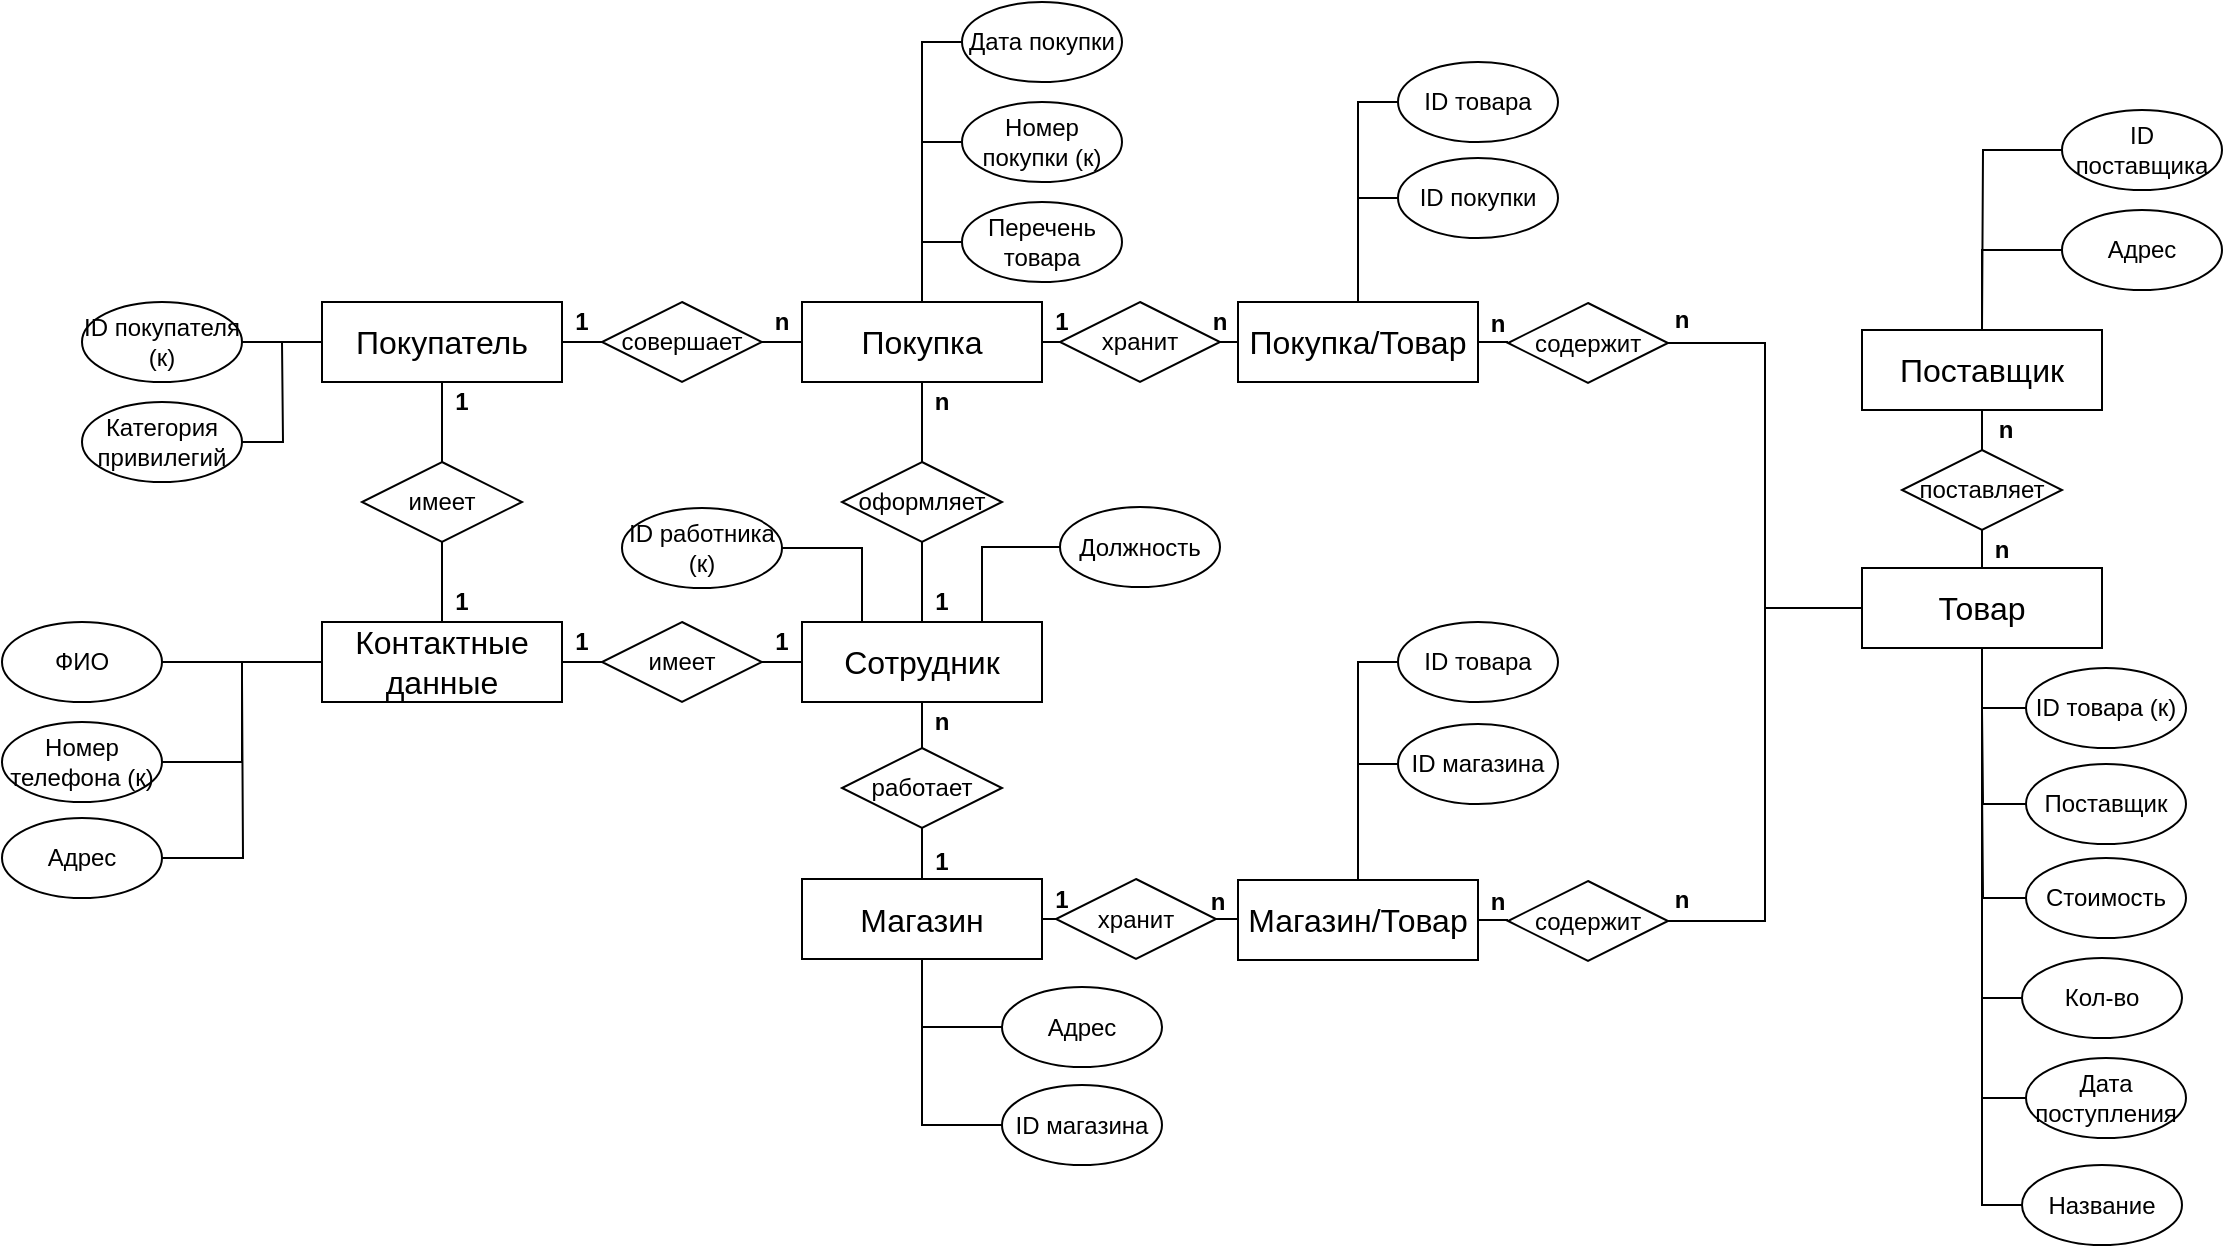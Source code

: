 <mxfile version="12.1.9" type="device" pages="1"><diagram id="zmiQb7vrKhOMIlfVePb3" name="Page-1"><mxGraphModel dx="2577" dy="832" grid="1" gridSize="10" guides="1" tooltips="1" connect="1" arrows="1" fold="1" page="1" pageScale="1" pageWidth="1169" pageHeight="827" math="0" shadow="0"><root><mxCell id="0"/><mxCell id="1" parent="0"/><mxCell id="eFTiGl2WhzrWJMyxKBmR-33" style="edgeStyle=orthogonalEdgeStyle;rounded=0;orthogonalLoop=1;jettySize=auto;html=1;exitX=1;exitY=0.5;exitDx=0;exitDy=0;entryX=0;entryY=0.5;entryDx=0;entryDy=0;endArrow=none;endFill=0;" parent="1" source="OuwIrMO5nmPDXUJ-Vty_-2" target="eFTiGl2WhzrWJMyxKBmR-31" edge="1"><mxGeometry relative="1" as="geometry"/></mxCell><mxCell id="OuwIrMO5nmPDXUJ-Vty_-2" value="&lt;span style=&quot;font-size: 16px&quot;&gt;Магазин&lt;/span&gt;" style="rounded=0;whiteSpace=wrap;html=1;" parent="1" vertex="1"><mxGeometry x="310" y="459.5" width="120" height="40" as="geometry"/></mxCell><mxCell id="OuwIrMO5nmPDXUJ-Vty_-4" value="&lt;font style=&quot;font-size: 16px&quot;&gt;Сотрудник&lt;/font&gt;" style="rounded=0;whiteSpace=wrap;html=1;" parent="1" vertex="1"><mxGeometry x="310" y="331" width="120" height="40" as="geometry"/></mxCell><mxCell id="OuwIrMO5nmPDXUJ-Vty_-20" style="edgeStyle=orthogonalEdgeStyle;rounded=0;orthogonalLoop=1;jettySize=auto;html=1;exitX=0.5;exitY=1;exitDx=0;exitDy=0;entryX=0.5;entryY=0;entryDx=0;entryDy=0;endArrow=none;endFill=0;" parent="1" source="OuwIrMO5nmPDXUJ-Vty_-5" target="OuwIrMO5nmPDXUJ-Vty_-12" edge="1"><mxGeometry relative="1" as="geometry"/></mxCell><mxCell id="Cdihh92fq8XEKuTYiobL-5" style="edgeStyle=orthogonalEdgeStyle;rounded=0;orthogonalLoop=1;jettySize=auto;html=1;exitX=1;exitY=0.5;exitDx=0;exitDy=0;entryX=0;entryY=0.5;entryDx=0;entryDy=0;endArrow=none;endFill=0;" parent="1" source="OuwIrMO5nmPDXUJ-Vty_-5" target="Cdihh92fq8XEKuTYiobL-4" edge="1"><mxGeometry relative="1" as="geometry"/></mxCell><mxCell id="OuwIrMO5nmPDXUJ-Vty_-5" value="&lt;span style=&quot;font-size: 16px&quot;&gt;Покупка&lt;/span&gt;" style="rounded=0;whiteSpace=wrap;html=1;" parent="1" vertex="1"><mxGeometry x="310" y="171" width="120" height="40" as="geometry"/></mxCell><mxCell id="OuwIrMO5nmPDXUJ-Vty_-6" value="&lt;font style=&quot;font-size: 16px&quot;&gt;Покупатель&lt;/font&gt;" style="rounded=0;whiteSpace=wrap;html=1;" parent="1" vertex="1"><mxGeometry x="70" y="171" width="120" height="40" as="geometry"/></mxCell><mxCell id="Cdihh92fq8XEKuTYiobL-11" style="edgeStyle=orthogonalEdgeStyle;rounded=0;orthogonalLoop=1;jettySize=auto;html=1;entryX=0;entryY=0.5;entryDx=0;entryDy=0;endArrow=none;endFill=0;" parent="1" source="OuwIrMO5nmPDXUJ-Vty_-7" target="Cdihh92fq8XEKuTYiobL-9" edge="1"><mxGeometry relative="1" as="geometry"/></mxCell><mxCell id="Cdihh92fq8XEKuTYiobL-12" style="edgeStyle=orthogonalEdgeStyle;rounded=0;orthogonalLoop=1;jettySize=auto;html=1;entryX=0;entryY=0.5;entryDx=0;entryDy=0;endArrow=none;endFill=0;" parent="1" source="OuwIrMO5nmPDXUJ-Vty_-7" target="Cdihh92fq8XEKuTYiobL-10" edge="1"><mxGeometry relative="1" as="geometry"/></mxCell><mxCell id="zJJiHPfxI8swCrOn0OtU-17" style="edgeStyle=orthogonalEdgeStyle;rounded=0;orthogonalLoop=1;jettySize=auto;html=1;exitX=0.5;exitY=1;exitDx=0;exitDy=0;entryX=0;entryY=0.5;entryDx=0;entryDy=0;endArrow=none;endFill=0;" edge="1" parent="1" source="OuwIrMO5nmPDXUJ-Vty_-7" target="zJJiHPfxI8swCrOn0OtU-16"><mxGeometry relative="1" as="geometry"/></mxCell><mxCell id="OuwIrMO5nmPDXUJ-Vty_-7" value="&lt;font style=&quot;font-size: 16px&quot;&gt;Товар&lt;/font&gt;" style="rounded=0;whiteSpace=wrap;html=1;" parent="1" vertex="1"><mxGeometry x="840" y="304" width="120" height="40" as="geometry"/></mxCell><mxCell id="OuwIrMO5nmPDXUJ-Vty_-8" value="&lt;font style=&quot;font-size: 16px&quot;&gt;Поставщик&lt;/font&gt;" style="rounded=0;whiteSpace=wrap;html=1;" parent="1" vertex="1"><mxGeometry x="840" y="185" width="120" height="40" as="geometry"/></mxCell><mxCell id="OuwIrMO5nmPDXUJ-Vty_-18" style="edgeStyle=orthogonalEdgeStyle;rounded=0;orthogonalLoop=1;jettySize=auto;html=1;exitX=0;exitY=0.5;exitDx=0;exitDy=0;entryX=1;entryY=0.5;entryDx=0;entryDy=0;endArrow=none;endFill=0;" parent="1" source="OuwIrMO5nmPDXUJ-Vty_-11" target="OuwIrMO5nmPDXUJ-Vty_-6" edge="1"><mxGeometry relative="1" as="geometry"/></mxCell><mxCell id="OuwIrMO5nmPDXUJ-Vty_-19" style="edgeStyle=orthogonalEdgeStyle;rounded=0;orthogonalLoop=1;jettySize=auto;html=1;exitX=1;exitY=0.5;exitDx=0;exitDy=0;entryX=0;entryY=0.5;entryDx=0;entryDy=0;endArrow=none;endFill=0;" parent="1" source="OuwIrMO5nmPDXUJ-Vty_-11" target="OuwIrMO5nmPDXUJ-Vty_-5" edge="1"><mxGeometry relative="1" as="geometry"/></mxCell><mxCell id="OuwIrMO5nmPDXUJ-Vty_-11" value="совершает" style="rhombus;whiteSpace=wrap;html=1;" parent="1" vertex="1"><mxGeometry x="210" y="171" width="80" height="40" as="geometry"/></mxCell><mxCell id="OuwIrMO5nmPDXUJ-Vty_-21" style="edgeStyle=orthogonalEdgeStyle;rounded=0;orthogonalLoop=1;jettySize=auto;html=1;exitX=0.5;exitY=1;exitDx=0;exitDy=0;entryX=0.5;entryY=0;entryDx=0;entryDy=0;endArrow=none;endFill=0;" parent="1" source="OuwIrMO5nmPDXUJ-Vty_-12" target="OuwIrMO5nmPDXUJ-Vty_-4" edge="1"><mxGeometry relative="1" as="geometry"/></mxCell><mxCell id="OuwIrMO5nmPDXUJ-Vty_-12" value="оформляет" style="rhombus;whiteSpace=wrap;html=1;" parent="1" vertex="1"><mxGeometry x="330" y="251" width="80" height="40" as="geometry"/></mxCell><mxCell id="eFTiGl2WhzrWJMyxKBmR-6" style="edgeStyle=orthogonalEdgeStyle;rounded=0;orthogonalLoop=1;jettySize=auto;html=1;exitX=1;exitY=0.5;exitDx=0;exitDy=0;entryX=0;entryY=0.5;entryDx=0;entryDy=0;endArrow=none;endFill=0;" parent="1" source="OuwIrMO5nmPDXUJ-Vty_-14" target="OuwIrMO5nmPDXUJ-Vty_-4" edge="1"><mxGeometry relative="1" as="geometry"/></mxCell><mxCell id="OuwIrMO5nmPDXUJ-Vty_-14" value="имеет" style="rhombus;whiteSpace=wrap;html=1;" parent="1" vertex="1"><mxGeometry x="210" y="331" width="80" height="40" as="geometry"/></mxCell><mxCell id="OuwIrMO5nmPDXUJ-Vty_-30" value="&lt;b&gt;n&lt;/b&gt;" style="text;html=1;strokeColor=none;fillColor=none;align=center;verticalAlign=middle;whiteSpace=wrap;rounded=0;" parent="1" vertex="1"><mxGeometry x="290" y="171" width="20" height="20" as="geometry"/></mxCell><mxCell id="OuwIrMO5nmPDXUJ-Vty_-31" value="&lt;b&gt;1&lt;/b&gt;" style="text;html=1;strokeColor=none;fillColor=none;align=center;verticalAlign=middle;whiteSpace=wrap;rounded=0;" parent="1" vertex="1"><mxGeometry x="370" y="311" width="20" height="20" as="geometry"/></mxCell><mxCell id="OuwIrMO5nmPDXUJ-Vty_-32" value="&lt;b&gt;n&lt;/b&gt;" style="text;html=1;strokeColor=none;fillColor=none;align=center;verticalAlign=middle;whiteSpace=wrap;rounded=0;" parent="1" vertex="1"><mxGeometry x="370" y="211" width="20" height="20" as="geometry"/></mxCell><mxCell id="OuwIrMO5nmPDXUJ-Vty_-33" value="&lt;b&gt;1&lt;/b&gt;" style="text;html=1;strokeColor=none;fillColor=none;align=center;verticalAlign=middle;whiteSpace=wrap;rounded=0;" parent="1" vertex="1"><mxGeometry x="190" y="171" width="20" height="20" as="geometry"/></mxCell><mxCell id="Swuz4uHboD_zK8-tp5rB-11" style="edgeStyle=orthogonalEdgeStyle;rounded=0;orthogonalLoop=1;jettySize=auto;html=1;exitX=1;exitY=0.5;exitDx=0;exitDy=0;entryX=0;entryY=0.5;entryDx=0;entryDy=0;endArrow=none;endFill=0;" parent="1" source="Swuz4uHboD_zK8-tp5rB-7" target="OuwIrMO5nmPDXUJ-Vty_-6" edge="1"><mxGeometry relative="1" as="geometry"/></mxCell><mxCell id="Swuz4uHboD_zK8-tp5rB-7" value="ID покупателя (к)" style="ellipse;whiteSpace=wrap;html=1;" parent="1" vertex="1"><mxGeometry x="-50" y="171" width="80" height="40" as="geometry"/></mxCell><mxCell id="CBtyfH_Jb0I9ln5cuDqD-9" style="edgeStyle=orthogonalEdgeStyle;rounded=0;orthogonalLoop=1;jettySize=auto;html=1;exitX=1;exitY=0.5;exitDx=0;exitDy=0;endArrow=none;endFill=0;" parent="1" source="Swuz4uHboD_zK8-tp5rB-9" edge="1"><mxGeometry relative="1" as="geometry"><mxPoint x="50" y="191" as="targetPoint"/></mxGeometry></mxCell><mxCell id="Swuz4uHboD_zK8-tp5rB-9" value="Категория привилегий" style="ellipse;whiteSpace=wrap;html=1;" parent="1" vertex="1"><mxGeometry x="-50" y="221" width="80" height="40" as="geometry"/></mxCell><mxCell id="eFTiGl2WhzrWJMyxKBmR-16" style="edgeStyle=orthogonalEdgeStyle;rounded=0;orthogonalLoop=1;jettySize=auto;html=1;exitX=1;exitY=0.5;exitDx=0;exitDy=0;entryX=0.25;entryY=0;entryDx=0;entryDy=0;endArrow=none;endFill=0;" parent="1" source="Swuz4uHboD_zK8-tp5rB-14" target="OuwIrMO5nmPDXUJ-Vty_-4" edge="1"><mxGeometry relative="1" as="geometry"/></mxCell><mxCell id="Swuz4uHboD_zK8-tp5rB-14" value="ID работника (к)" style="ellipse;whiteSpace=wrap;html=1;" parent="1" vertex="1"><mxGeometry x="220" y="274" width="80" height="40" as="geometry"/></mxCell><mxCell id="eFTiGl2WhzrWJMyxKBmR-20" style="edgeStyle=orthogonalEdgeStyle;rounded=0;orthogonalLoop=1;jettySize=auto;html=1;exitX=0;exitY=0.5;exitDx=0;exitDy=0;entryX=0.75;entryY=0;entryDx=0;entryDy=0;endArrow=none;endFill=0;" parent="1" source="Swuz4uHboD_zK8-tp5rB-15" target="OuwIrMO5nmPDXUJ-Vty_-4" edge="1"><mxGeometry relative="1" as="geometry"/></mxCell><mxCell id="Swuz4uHboD_zK8-tp5rB-15" value="Должность" style="ellipse;whiteSpace=wrap;html=1;" parent="1" vertex="1"><mxGeometry x="439" y="273.5" width="80" height="40" as="geometry"/></mxCell><mxCell id="eFTiGl2WhzrWJMyxKBmR-7" style="edgeStyle=orthogonalEdgeStyle;rounded=0;orthogonalLoop=1;jettySize=auto;html=1;exitX=0;exitY=0.5;exitDx=0;exitDy=0;entryX=0.5;entryY=1;entryDx=0;entryDy=0;endArrow=none;endFill=0;" parent="1" source="Swuz4uHboD_zK8-tp5rB-19" target="OuwIrMO5nmPDXUJ-Vty_-2" edge="1"><mxGeometry relative="1" as="geometry"/></mxCell><mxCell id="Swuz4uHboD_zK8-tp5rB-19" value="Адрес" style="ellipse;whiteSpace=wrap;html=1;" parent="1" vertex="1"><mxGeometry x="410" y="513.5" width="80" height="40" as="geometry"/></mxCell><mxCell id="eFTiGl2WhzrWJMyxKBmR-9" style="edgeStyle=orthogonalEdgeStyle;rounded=0;orthogonalLoop=1;jettySize=auto;html=1;exitX=0;exitY=0.5;exitDx=0;exitDy=0;entryX=0.5;entryY=1;entryDx=0;entryDy=0;endArrow=none;endFill=0;" parent="1" source="Swuz4uHboD_zK8-tp5rB-20" target="OuwIrMO5nmPDXUJ-Vty_-2" edge="1"><mxGeometry relative="1" as="geometry"/></mxCell><mxCell id="Swuz4uHboD_zK8-tp5rB-20" value="ID магазина" style="ellipse;whiteSpace=wrap;html=1;" parent="1" vertex="1"><mxGeometry x="410" y="562.5" width="80" height="40" as="geometry"/></mxCell><mxCell id="FD8gEpoqzjcUlSWHcxY7-4" style="edgeStyle=orthogonalEdgeStyle;rounded=0;orthogonalLoop=1;jettySize=auto;html=1;exitX=0;exitY=0.5;exitDx=0;exitDy=0;entryX=0.5;entryY=0;entryDx=0;entryDy=0;endArrow=none;endFill=0;" parent="1" source="e9YL9aSAjXZ_vt0Sw8lu-1" target="OuwIrMO5nmPDXUJ-Vty_-5" edge="1"><mxGeometry relative="1" as="geometry"/></mxCell><mxCell id="e9YL9aSAjXZ_vt0Sw8lu-1" value="Дата покупки" style="ellipse;whiteSpace=wrap;html=1;" parent="1" vertex="1"><mxGeometry x="390" y="21" width="80" height="40" as="geometry"/></mxCell><mxCell id="FD8gEpoqzjcUlSWHcxY7-8" style="edgeStyle=orthogonalEdgeStyle;rounded=0;orthogonalLoop=1;jettySize=auto;html=1;exitX=0;exitY=0.5;exitDx=0;exitDy=0;endArrow=none;endFill=0;" parent="1" source="e9YL9aSAjXZ_vt0Sw8lu-2" edge="1"><mxGeometry relative="1" as="geometry"><mxPoint x="370.2" y="91.2" as="targetPoint"/></mxGeometry></mxCell><mxCell id="e9YL9aSAjXZ_vt0Sw8lu-2" value="Номер покупки (к)" style="ellipse;whiteSpace=wrap;html=1;" parent="1" vertex="1"><mxGeometry x="390" y="71" width="80" height="40" as="geometry"/></mxCell><mxCell id="FD8gEpoqzjcUlSWHcxY7-7" style="edgeStyle=orthogonalEdgeStyle;rounded=0;orthogonalLoop=1;jettySize=auto;html=1;exitX=0;exitY=0.5;exitDx=0;exitDy=0;endArrow=none;endFill=0;" parent="1" source="e9YL9aSAjXZ_vt0Sw8lu-3" edge="1"><mxGeometry relative="1" as="geometry"><mxPoint x="370.2" y="141.2" as="targetPoint"/></mxGeometry></mxCell><mxCell id="e9YL9aSAjXZ_vt0Sw8lu-3" value="Перечень товара" style="ellipse;whiteSpace=wrap;html=1;" parent="1" vertex="1"><mxGeometry x="390" y="121" width="80" height="40" as="geometry"/></mxCell><mxCell id="e9YL9aSAjXZ_vt0Sw8lu-23" style="edgeStyle=orthogonalEdgeStyle;rounded=0;orthogonalLoop=1;jettySize=auto;html=1;exitX=0;exitY=0.5;exitDx=0;exitDy=0;endArrow=none;endFill=0;" parent="1" source="e9YL9aSAjXZ_vt0Sw8lu-7" edge="1"><mxGeometry relative="1" as="geometry"><mxPoint x="900" y="413.5" as="targetPoint"/></mxGeometry></mxCell><mxCell id="e9YL9aSAjXZ_vt0Sw8lu-7" value="Стоимость" style="ellipse;whiteSpace=wrap;html=1;" parent="1" vertex="1"><mxGeometry x="922" y="449" width="80" height="40" as="geometry"/></mxCell><mxCell id="e9YL9aSAjXZ_vt0Sw8lu-22" style="edgeStyle=orthogonalEdgeStyle;rounded=0;orthogonalLoop=1;jettySize=auto;html=1;exitX=0;exitY=0.5;exitDx=0;exitDy=0;endArrow=none;endFill=0;" parent="1" source="e9YL9aSAjXZ_vt0Sw8lu-8" edge="1"><mxGeometry relative="1" as="geometry"><mxPoint x="900" y="375" as="targetPoint"/></mxGeometry></mxCell><mxCell id="e9YL9aSAjXZ_vt0Sw8lu-8" value="Поставщик" style="ellipse;whiteSpace=wrap;html=1;" parent="1" vertex="1"><mxGeometry x="922" y="402" width="80" height="40" as="geometry"/></mxCell><mxCell id="e9YL9aSAjXZ_vt0Sw8lu-21" style="edgeStyle=orthogonalEdgeStyle;rounded=0;orthogonalLoop=1;jettySize=auto;html=1;exitX=0;exitY=0.5;exitDx=0;exitDy=0;entryX=0.5;entryY=1;entryDx=0;entryDy=0;endArrow=none;endFill=0;" parent="1" source="e9YL9aSAjXZ_vt0Sw8lu-9" target="OuwIrMO5nmPDXUJ-Vty_-7" edge="1"><mxGeometry relative="1" as="geometry"/></mxCell><mxCell id="e9YL9aSAjXZ_vt0Sw8lu-9" value="ID товара (к)" style="ellipse;whiteSpace=wrap;html=1;" parent="1" vertex="1"><mxGeometry x="922" y="354" width="80" height="40" as="geometry"/></mxCell><mxCell id="e9YL9aSAjXZ_vt0Sw8lu-18" style="edgeStyle=orthogonalEdgeStyle;rounded=0;orthogonalLoop=1;jettySize=auto;html=1;exitX=0;exitY=0.5;exitDx=0;exitDy=0;entryX=0.5;entryY=0;entryDx=0;entryDy=0;endArrow=none;endFill=0;" parent="1" source="e9YL9aSAjXZ_vt0Sw8lu-15" target="OuwIrMO5nmPDXUJ-Vty_-8" edge="1"><mxGeometry relative="1" as="geometry"/></mxCell><mxCell id="e9YL9aSAjXZ_vt0Sw8lu-15" value="Адрес" style="ellipse;whiteSpace=wrap;html=1;" parent="1" vertex="1"><mxGeometry x="940" y="125" width="80" height="40" as="geometry"/></mxCell><mxCell id="e9YL9aSAjXZ_vt0Sw8lu-19" style="edgeStyle=orthogonalEdgeStyle;rounded=0;orthogonalLoop=1;jettySize=auto;html=1;exitX=0;exitY=0.5;exitDx=0;exitDy=0;endArrow=none;endFill=0;" parent="1" source="e9YL9aSAjXZ_vt0Sw8lu-16" edge="1"><mxGeometry relative="1" as="geometry"><mxPoint x="900" y="185" as="targetPoint"/></mxGeometry></mxCell><mxCell id="e9YL9aSAjXZ_vt0Sw8lu-16" value="ID поставщика" style="ellipse;whiteSpace=wrap;html=1;" parent="1" vertex="1"><mxGeometry x="940" y="75" width="80" height="40" as="geometry"/></mxCell><mxCell id="eFTiGl2WhzrWJMyxKBmR-5" style="edgeStyle=orthogonalEdgeStyle;rounded=0;orthogonalLoop=1;jettySize=auto;html=1;exitX=1;exitY=0.5;exitDx=0;exitDy=0;entryX=0;entryY=0.5;entryDx=0;entryDy=0;endArrow=none;endFill=0;" parent="1" source="eFTiGl2WhzrWJMyxKBmR-1" target="OuwIrMO5nmPDXUJ-Vty_-14" edge="1"><mxGeometry relative="1" as="geometry"/></mxCell><mxCell id="eFTiGl2WhzrWJMyxKBmR-1" value="&lt;span style=&quot;font-size: 16px&quot;&gt;Контактные данные&lt;/span&gt;" style="rounded=0;whiteSpace=wrap;html=1;" parent="1" vertex="1"><mxGeometry x="70" y="331" width="120" height="40" as="geometry"/></mxCell><mxCell id="eFTiGl2WhzrWJMyxKBmR-3" style="edgeStyle=orthogonalEdgeStyle;rounded=0;orthogonalLoop=1;jettySize=auto;html=1;exitX=0.5;exitY=0;exitDx=0;exitDy=0;entryX=0.5;entryY=1;entryDx=0;entryDy=0;endArrow=none;endFill=0;" parent="1" source="eFTiGl2WhzrWJMyxKBmR-2" target="OuwIrMO5nmPDXUJ-Vty_-6" edge="1"><mxGeometry relative="1" as="geometry"/></mxCell><mxCell id="eFTiGl2WhzrWJMyxKBmR-4" style="edgeStyle=orthogonalEdgeStyle;rounded=0;orthogonalLoop=1;jettySize=auto;html=1;exitX=0.5;exitY=1;exitDx=0;exitDy=0;entryX=0.5;entryY=0;entryDx=0;entryDy=0;endArrow=none;endFill=0;" parent="1" source="eFTiGl2WhzrWJMyxKBmR-2" target="eFTiGl2WhzrWJMyxKBmR-1" edge="1"><mxGeometry relative="1" as="geometry"/></mxCell><mxCell id="eFTiGl2WhzrWJMyxKBmR-2" value="имеет" style="rhombus;whiteSpace=wrap;html=1;" parent="1" vertex="1"><mxGeometry x="90" y="251" width="80" height="40" as="geometry"/></mxCell><mxCell id="eFTiGl2WhzrWJMyxKBmR-35" style="edgeStyle=orthogonalEdgeStyle;rounded=0;orthogonalLoop=1;jettySize=auto;html=1;exitX=1;exitY=0.5;exitDx=0;exitDy=0;entryX=0;entryY=0.5;entryDx=0;entryDy=0;endArrow=none;endFill=0;" parent="1" source="eFTiGl2WhzrWJMyxKBmR-24" target="eFTiGl2WhzrWJMyxKBmR-32" edge="1"><mxGeometry relative="1" as="geometry"/></mxCell><mxCell id="zJJiHPfxI8swCrOn0OtU-9" style="edgeStyle=orthogonalEdgeStyle;rounded=0;orthogonalLoop=1;jettySize=auto;html=1;exitX=0.5;exitY=0;exitDx=0;exitDy=0;entryX=0;entryY=0.5;entryDx=0;entryDy=0;endArrow=none;endFill=0;" edge="1" parent="1" source="eFTiGl2WhzrWJMyxKBmR-24" target="zJJiHPfxI8swCrOn0OtU-4"><mxGeometry relative="1" as="geometry"/></mxCell><mxCell id="zJJiHPfxI8swCrOn0OtU-10" style="edgeStyle=orthogonalEdgeStyle;rounded=0;orthogonalLoop=1;jettySize=auto;html=1;exitX=0.5;exitY=0;exitDx=0;exitDy=0;entryX=0;entryY=0.5;entryDx=0;entryDy=0;endArrow=none;endFill=0;" edge="1" parent="1" source="eFTiGl2WhzrWJMyxKBmR-24" target="zJJiHPfxI8swCrOn0OtU-5"><mxGeometry relative="1" as="geometry"/></mxCell><mxCell id="eFTiGl2WhzrWJMyxKBmR-24" value="&lt;span style=&quot;font-size: 16px&quot;&gt;Магазин/Товар&lt;/span&gt;" style="rounded=0;whiteSpace=wrap;html=1;" parent="1" vertex="1"><mxGeometry x="528" y="460" width="120" height="40" as="geometry"/></mxCell><mxCell id="eFTiGl2WhzrWJMyxKBmR-27" style="edgeStyle=orthogonalEdgeStyle;rounded=0;orthogonalLoop=1;jettySize=auto;html=1;exitX=0.5;exitY=0;exitDx=0;exitDy=0;entryX=0.5;entryY=1;entryDx=0;entryDy=0;endArrow=none;endFill=0;" parent="1" source="eFTiGl2WhzrWJMyxKBmR-25" target="OuwIrMO5nmPDXUJ-Vty_-4" edge="1"><mxGeometry relative="1" as="geometry"/></mxCell><mxCell id="eFTiGl2WhzrWJMyxKBmR-28" style="edgeStyle=orthogonalEdgeStyle;rounded=0;orthogonalLoop=1;jettySize=auto;html=1;exitX=0.5;exitY=1;exitDx=0;exitDy=0;entryX=0.5;entryY=0;entryDx=0;entryDy=0;endArrow=none;endFill=0;" parent="1" source="eFTiGl2WhzrWJMyxKBmR-25" target="OuwIrMO5nmPDXUJ-Vty_-2" edge="1"><mxGeometry relative="1" as="geometry"/></mxCell><mxCell id="eFTiGl2WhzrWJMyxKBmR-25" value="работает" style="rhombus;whiteSpace=wrap;html=1;" parent="1" vertex="1"><mxGeometry x="330" y="394" width="80" height="40" as="geometry"/></mxCell><mxCell id="eFTiGl2WhzrWJMyxKBmR-29" value="&lt;b&gt;1&lt;/b&gt;" style="text;html=1;strokeColor=none;fillColor=none;align=center;verticalAlign=middle;whiteSpace=wrap;rounded=0;" parent="1" vertex="1"><mxGeometry x="370" y="441" width="20" height="20" as="geometry"/></mxCell><mxCell id="eFTiGl2WhzrWJMyxKBmR-30" value="&lt;b&gt;n&lt;/b&gt;" style="text;html=1;strokeColor=none;fillColor=none;align=center;verticalAlign=middle;whiteSpace=wrap;rounded=0;" parent="1" vertex="1"><mxGeometry x="370" y="371" width="20" height="20" as="geometry"/></mxCell><mxCell id="eFTiGl2WhzrWJMyxKBmR-34" style="edgeStyle=orthogonalEdgeStyle;rounded=0;orthogonalLoop=1;jettySize=auto;html=1;exitX=1;exitY=0.5;exitDx=0;exitDy=0;entryX=0;entryY=0.5;entryDx=0;entryDy=0;endArrow=none;endFill=0;" parent="1" source="eFTiGl2WhzrWJMyxKBmR-31" target="eFTiGl2WhzrWJMyxKBmR-24" edge="1"><mxGeometry relative="1" as="geometry"/></mxCell><mxCell id="eFTiGl2WhzrWJMyxKBmR-31" value="хранит" style="rhombus;whiteSpace=wrap;html=1;" parent="1" vertex="1"><mxGeometry x="437" y="459.5" width="80" height="40" as="geometry"/></mxCell><mxCell id="zJJiHPfxI8swCrOn0OtU-3" style="edgeStyle=orthogonalEdgeStyle;rounded=0;orthogonalLoop=1;jettySize=auto;html=1;exitX=1;exitY=0.5;exitDx=0;exitDy=0;entryX=0;entryY=0.5;entryDx=0;entryDy=0;endArrow=none;endFill=0;" edge="1" parent="1" source="eFTiGl2WhzrWJMyxKBmR-32" target="OuwIrMO5nmPDXUJ-Vty_-7"><mxGeometry relative="1" as="geometry"/></mxCell><mxCell id="eFTiGl2WhzrWJMyxKBmR-32" value="содержит" style="rhombus;whiteSpace=wrap;html=1;" parent="1" vertex="1"><mxGeometry x="663" y="460.5" width="80" height="40" as="geometry"/></mxCell><mxCell id="eFTiGl2WhzrWJMyxKBmR-38" style="edgeStyle=orthogonalEdgeStyle;rounded=0;orthogonalLoop=1;jettySize=auto;html=1;exitX=0.5;exitY=0;exitDx=0;exitDy=0;entryX=0.5;entryY=1;entryDx=0;entryDy=0;endArrow=none;endFill=0;" parent="1" source="eFTiGl2WhzrWJMyxKBmR-37" target="OuwIrMO5nmPDXUJ-Vty_-8" edge="1"><mxGeometry relative="1" as="geometry"/></mxCell><mxCell id="eFTiGl2WhzrWJMyxKBmR-39" style="edgeStyle=orthogonalEdgeStyle;rounded=0;orthogonalLoop=1;jettySize=auto;html=1;exitX=0.5;exitY=1;exitDx=0;exitDy=0;entryX=0.5;entryY=0;entryDx=0;entryDy=0;endArrow=none;endFill=0;" parent="1" source="eFTiGl2WhzrWJMyxKBmR-37" target="OuwIrMO5nmPDXUJ-Vty_-7" edge="1"><mxGeometry relative="1" as="geometry"/></mxCell><mxCell id="eFTiGl2WhzrWJMyxKBmR-37" value="поставляет" style="rhombus;whiteSpace=wrap;html=1;" parent="1" vertex="1"><mxGeometry x="860" y="245" width="80" height="40" as="geometry"/></mxCell><mxCell id="eFTiGl2WhzrWJMyxKBmR-40" value="&lt;span&gt;n&lt;/span&gt;" style="text;html=1;strokeColor=none;fillColor=none;align=center;verticalAlign=middle;whiteSpace=wrap;rounded=0;fontStyle=1" parent="1" vertex="1"><mxGeometry x="900" y="285" width="20" height="20" as="geometry"/></mxCell><mxCell id="eFTiGl2WhzrWJMyxKBmR-41" value="&lt;b&gt;n&lt;/b&gt;" style="text;html=1;strokeColor=none;fillColor=none;align=center;verticalAlign=middle;whiteSpace=wrap;rounded=0;" parent="1" vertex="1"><mxGeometry x="902" y="225" width="20" height="20" as="geometry"/></mxCell><mxCell id="eFTiGl2WhzrWJMyxKBmR-43" value="&lt;b&gt;n&lt;/b&gt;" style="text;html=1;strokeColor=none;fillColor=none;align=center;verticalAlign=middle;whiteSpace=wrap;rounded=0;" parent="1" vertex="1"><mxGeometry x="648" y="460.5" width="20" height="20" as="geometry"/></mxCell><mxCell id="eFTiGl2WhzrWJMyxKBmR-47" value="&lt;b&gt;1&lt;/b&gt;" style="text;html=1;strokeColor=none;fillColor=none;align=center;verticalAlign=middle;whiteSpace=wrap;rounded=0;" parent="1" vertex="1"><mxGeometry x="430" y="460" width="20" height="20" as="geometry"/></mxCell><mxCell id="eFTiGl2WhzrWJMyxKBmR-48" value="&lt;b&gt;n&lt;/b&gt;" style="text;html=1;strokeColor=none;fillColor=none;align=center;verticalAlign=middle;whiteSpace=wrap;rounded=0;" parent="1" vertex="1"><mxGeometry x="508" y="460.5" width="20" height="20" as="geometry"/></mxCell><mxCell id="eFTiGl2WhzrWJMyxKBmR-60" style="edgeStyle=orthogonalEdgeStyle;rounded=0;orthogonalLoop=1;jettySize=auto;html=1;exitX=1;exitY=0.5;exitDx=0;exitDy=0;entryX=0;entryY=0.5;entryDx=0;entryDy=0;endArrow=none;endFill=0;" parent="1" source="eFTiGl2WhzrWJMyxKBmR-51" target="eFTiGl2WhzrWJMyxKBmR-1" edge="1"><mxGeometry relative="1" as="geometry"/></mxCell><mxCell id="eFTiGl2WhzrWJMyxKBmR-51" value="ФИО" style="ellipse;whiteSpace=wrap;html=1;" parent="1" vertex="1"><mxGeometry x="-90" y="331" width="80" height="40" as="geometry"/></mxCell><mxCell id="eFTiGl2WhzrWJMyxKBmR-52" value="&lt;b&gt;1&lt;/b&gt;" style="text;html=1;strokeColor=none;fillColor=none;align=center;verticalAlign=middle;whiteSpace=wrap;rounded=0;" parent="1" vertex="1"><mxGeometry x="130" y="211" width="20" height="20" as="geometry"/></mxCell><mxCell id="eFTiGl2WhzrWJMyxKBmR-53" value="&lt;b&gt;1&lt;/b&gt;" style="text;html=1;strokeColor=none;fillColor=none;align=center;verticalAlign=middle;whiteSpace=wrap;rounded=0;" parent="1" vertex="1"><mxGeometry x="130" y="311" width="20" height="20" as="geometry"/></mxCell><mxCell id="eFTiGl2WhzrWJMyxKBmR-58" value="&lt;b&gt;1&lt;/b&gt;" style="text;html=1;strokeColor=none;fillColor=none;align=center;verticalAlign=middle;whiteSpace=wrap;rounded=0;" parent="1" vertex="1"><mxGeometry x="190" y="331" width="20" height="20" as="geometry"/></mxCell><mxCell id="eFTiGl2WhzrWJMyxKBmR-59" value="&lt;b&gt;1&lt;/b&gt;" style="text;html=1;strokeColor=none;fillColor=none;align=center;verticalAlign=middle;whiteSpace=wrap;rounded=0;" parent="1" vertex="1"><mxGeometry x="290" y="331" width="20" height="20" as="geometry"/></mxCell><mxCell id="zJJiHPfxI8swCrOn0OtU-14" style="edgeStyle=orthogonalEdgeStyle;rounded=0;orthogonalLoop=1;jettySize=auto;html=1;exitX=1;exitY=0.5;exitDx=0;exitDy=0;entryX=0;entryY=0.5;entryDx=0;entryDy=0;endArrow=none;endFill=0;" edge="1" parent="1" source="eFTiGl2WhzrWJMyxKBmR-61" target="eFTiGl2WhzrWJMyxKBmR-1"><mxGeometry relative="1" as="geometry"/></mxCell><mxCell id="eFTiGl2WhzrWJMyxKBmR-61" value="Номер телефона (к)" style="ellipse;whiteSpace=wrap;html=1;" parent="1" vertex="1"><mxGeometry x="-90" y="381" width="80" height="40" as="geometry"/></mxCell><mxCell id="CHhZQ_yvtnfm2G6tUuqW-4" value="&lt;b&gt;n&lt;/b&gt;" style="text;html=1;strokeColor=none;fillColor=none;align=center;verticalAlign=middle;whiteSpace=wrap;rounded=0;" parent="1" vertex="1"><mxGeometry x="740" y="460" width="20" height="20" as="geometry"/></mxCell><mxCell id="Cdihh92fq8XEKuTYiobL-6" value="" style="edgeStyle=orthogonalEdgeStyle;rounded=0;orthogonalLoop=1;jettySize=auto;html=1;endArrow=none;endFill=0;" parent="1" source="Cdihh92fq8XEKuTYiobL-3" target="Cdihh92fq8XEKuTYiobL-4" edge="1"><mxGeometry relative="1" as="geometry"/></mxCell><mxCell id="zJJiHPfxI8swCrOn0OtU-11" style="edgeStyle=orthogonalEdgeStyle;rounded=0;orthogonalLoop=1;jettySize=auto;html=1;exitX=0.5;exitY=0;exitDx=0;exitDy=0;entryX=0;entryY=0.5;entryDx=0;entryDy=0;endArrow=none;endFill=0;" edge="1" parent="1" source="Cdihh92fq8XEKuTYiobL-3" target="zJJiHPfxI8swCrOn0OtU-6"><mxGeometry relative="1" as="geometry"/></mxCell><mxCell id="zJJiHPfxI8swCrOn0OtU-12" style="edgeStyle=orthogonalEdgeStyle;rounded=0;orthogonalLoop=1;jettySize=auto;html=1;exitX=0.5;exitY=0;exitDx=0;exitDy=0;entryX=0;entryY=0.5;entryDx=0;entryDy=0;endArrow=none;endFill=0;" edge="1" parent="1" source="Cdihh92fq8XEKuTYiobL-3" target="zJJiHPfxI8swCrOn0OtU-7"><mxGeometry relative="1" as="geometry"/></mxCell><mxCell id="Cdihh92fq8XEKuTYiobL-3" value="&lt;span style=&quot;font-size: 16px&quot;&gt;Покупка/Товар&lt;/span&gt;" style="rounded=0;whiteSpace=wrap;html=1;" parent="1" vertex="1"><mxGeometry x="528" y="171" width="120" height="40" as="geometry"/></mxCell><mxCell id="Cdihh92fq8XEKuTYiobL-4" value="хранит" style="rhombus;whiteSpace=wrap;html=1;" parent="1" vertex="1"><mxGeometry x="439" y="171" width="80" height="40" as="geometry"/></mxCell><mxCell id="Cdihh92fq8XEKuTYiobL-7" value="&lt;b&gt;1&lt;/b&gt;" style="text;html=1;strokeColor=none;fillColor=none;align=center;verticalAlign=middle;whiteSpace=wrap;rounded=0;" parent="1" vertex="1"><mxGeometry x="430" y="171.071" width="20" height="20" as="geometry"/></mxCell><mxCell id="Cdihh92fq8XEKuTYiobL-8" value="&lt;b&gt;n&lt;/b&gt;" style="text;html=1;strokeColor=none;fillColor=none;align=center;verticalAlign=middle;whiteSpace=wrap;rounded=0;" parent="1" vertex="1"><mxGeometry x="509" y="170.929" width="20" height="20" as="geometry"/></mxCell><mxCell id="Cdihh92fq8XEKuTYiobL-9" value="Кол-во" style="ellipse;whiteSpace=wrap;html=1;" parent="1" vertex="1"><mxGeometry x="920" y="499" width="80" height="40" as="geometry"/></mxCell><mxCell id="Cdihh92fq8XEKuTYiobL-10" value="Дата поступления" style="ellipse;whiteSpace=wrap;html=1;" parent="1" vertex="1"><mxGeometry x="922" y="549" width="80" height="40" as="geometry"/></mxCell><mxCell id="Cdihh92fq8XEKuTYiobL-13" style="edgeStyle=orthogonalEdgeStyle;rounded=0;orthogonalLoop=1;jettySize=auto;html=1;exitX=1;exitY=0.5;exitDx=0;exitDy=0;entryX=0;entryY=0.5;entryDx=0;entryDy=0;endArrow=none;endFill=0;" parent="1" target="Cdihh92fq8XEKuTYiobL-15" edge="1"><mxGeometry relative="1" as="geometry"><mxPoint x="648" y="191" as="sourcePoint"/></mxGeometry></mxCell><mxCell id="zJJiHPfxI8swCrOn0OtU-1" style="edgeStyle=orthogonalEdgeStyle;rounded=0;orthogonalLoop=1;jettySize=auto;html=1;exitX=1;exitY=0.5;exitDx=0;exitDy=0;entryX=0;entryY=0.5;entryDx=0;entryDy=0;endArrow=none;endFill=0;" edge="1" parent="1" source="Cdihh92fq8XEKuTYiobL-15" target="OuwIrMO5nmPDXUJ-Vty_-7"><mxGeometry relative="1" as="geometry"/></mxCell><mxCell id="Cdihh92fq8XEKuTYiobL-15" value="содержит" style="rhombus;whiteSpace=wrap;html=1;" parent="1" vertex="1"><mxGeometry x="663" y="171.5" width="80" height="40" as="geometry"/></mxCell><mxCell id="Cdihh92fq8XEKuTYiobL-16" value="&lt;b&gt;n&lt;/b&gt;" style="text;html=1;strokeColor=none;fillColor=none;align=center;verticalAlign=middle;whiteSpace=wrap;rounded=0;" parent="1" vertex="1"><mxGeometry x="648" y="171.5" width="20" height="20" as="geometry"/></mxCell><mxCell id="Cdihh92fq8XEKuTYiobL-17" value="&lt;b&gt;n&lt;/b&gt;" style="text;html=1;strokeColor=none;fillColor=none;align=center;verticalAlign=middle;whiteSpace=wrap;rounded=0;" parent="1" vertex="1"><mxGeometry x="740" y="170" width="20" height="20" as="geometry"/></mxCell><mxCell id="zJJiHPfxI8swCrOn0OtU-4" value="ID магазина" style="ellipse;whiteSpace=wrap;html=1;" vertex="1" parent="1"><mxGeometry x="608" y="382" width="80" height="40" as="geometry"/></mxCell><mxCell id="zJJiHPfxI8swCrOn0OtU-5" value="ID товара" style="ellipse;whiteSpace=wrap;html=1;" vertex="1" parent="1"><mxGeometry x="608" y="331" width="80" height="40" as="geometry"/></mxCell><mxCell id="zJJiHPfxI8swCrOn0OtU-6" value="ID покупки" style="ellipse;whiteSpace=wrap;html=1;" vertex="1" parent="1"><mxGeometry x="608" y="99" width="80" height="40" as="geometry"/></mxCell><mxCell id="zJJiHPfxI8swCrOn0OtU-7" value="ID товара" style="ellipse;whiteSpace=wrap;html=1;" vertex="1" parent="1"><mxGeometry x="608" y="51" width="80" height="40" as="geometry"/></mxCell><mxCell id="zJJiHPfxI8swCrOn0OtU-15" style="edgeStyle=orthogonalEdgeStyle;rounded=0;orthogonalLoop=1;jettySize=auto;html=1;exitX=1;exitY=0.5;exitDx=0;exitDy=0;endArrow=none;endFill=0;" edge="1" parent="1" source="zJJiHPfxI8swCrOn0OtU-13"><mxGeometry relative="1" as="geometry"><mxPoint x="30" y="360" as="targetPoint"/></mxGeometry></mxCell><mxCell id="zJJiHPfxI8swCrOn0OtU-13" value="Адрес" style="ellipse;whiteSpace=wrap;html=1;" vertex="1" parent="1"><mxGeometry x="-90" y="429" width="80" height="40" as="geometry"/></mxCell><mxCell id="zJJiHPfxI8swCrOn0OtU-16" value="Название" style="ellipse;whiteSpace=wrap;html=1;" vertex="1" parent="1"><mxGeometry x="920" y="602.5" width="80" height="40" as="geometry"/></mxCell></root></mxGraphModel></diagram></mxfile>